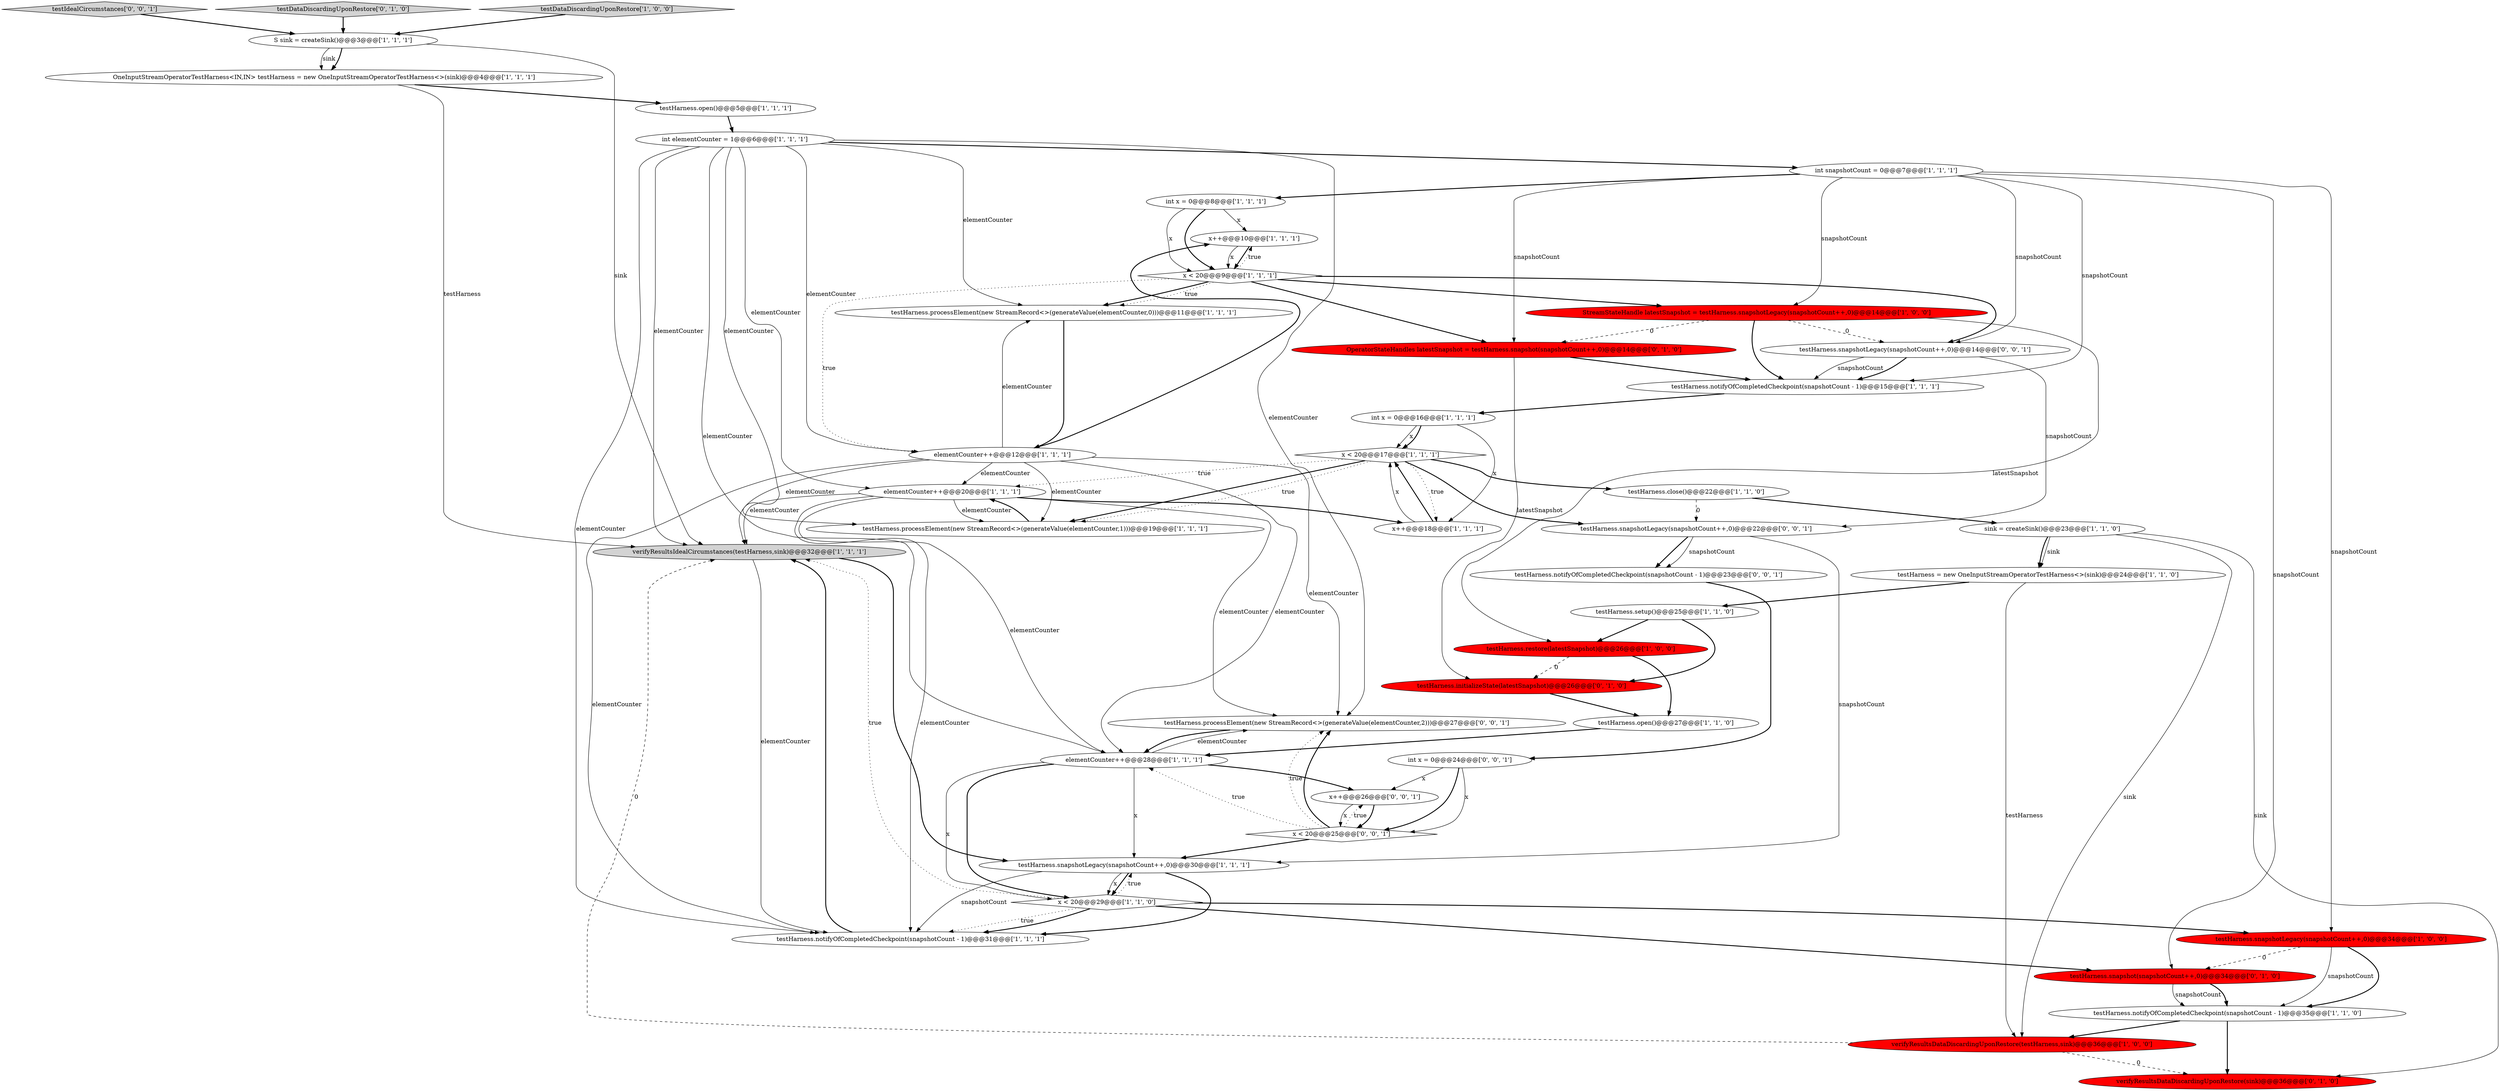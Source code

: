 digraph {
13 [style = filled, label = "x++@@@10@@@['1', '1', '1']", fillcolor = white, shape = ellipse image = "AAA0AAABBB1BBB"];
31 [style = filled, label = "x < 20@@@29@@@['1', '1', '0']", fillcolor = white, shape = diamond image = "AAA0AAABBB1BBB"];
4 [style = filled, label = "elementCounter++@@@20@@@['1', '1', '1']", fillcolor = white, shape = ellipse image = "AAA0AAABBB1BBB"];
20 [style = filled, label = "x < 20@@@17@@@['1', '1', '1']", fillcolor = white, shape = diamond image = "AAA0AAABBB1BBB"];
14 [style = filled, label = "testHarness.notifyOfCompletedCheckpoint(snapshotCount - 1)@@@35@@@['1', '1', '0']", fillcolor = white, shape = ellipse image = "AAA0AAABBB1BBB"];
35 [style = filled, label = "testHarness.snapshot(snapshotCount++,0)@@@34@@@['0', '1', '0']", fillcolor = red, shape = ellipse image = "AAA1AAABBB2BBB"];
22 [style = filled, label = "x < 20@@@9@@@['1', '1', '1']", fillcolor = white, shape = diamond image = "AAA0AAABBB1BBB"];
6 [style = filled, label = "sink = createSink()@@@23@@@['1', '1', '0']", fillcolor = white, shape = ellipse image = "AAA0AAABBB1BBB"];
0 [style = filled, label = "testHarness.processElement(new StreamRecord<>(generateValue(elementCounter,0)))@@@11@@@['1', '1', '1']", fillcolor = white, shape = ellipse image = "AAA0AAABBB1BBB"];
39 [style = filled, label = "testIdealCircumstances['0', '0', '1']", fillcolor = lightgray, shape = diamond image = "AAA0AAABBB3BBB"];
12 [style = filled, label = "verifyResultsIdealCircumstances(testHarness,sink)@@@32@@@['1', '1', '1']", fillcolor = lightgray, shape = ellipse image = "AAA0AAABBB1BBB"];
40 [style = filled, label = "x++@@@26@@@['0', '0', '1']", fillcolor = white, shape = ellipse image = "AAA0AAABBB3BBB"];
3 [style = filled, label = "OneInputStreamOperatorTestHarness<IN,IN> testHarness = new OneInputStreamOperatorTestHarness<>(sink)@@@4@@@['1', '1', '1']", fillcolor = white, shape = ellipse image = "AAA0AAABBB1BBB"];
2 [style = filled, label = "StreamStateHandle latestSnapshot = testHarness.snapshotLegacy(snapshotCount++,0)@@@14@@@['1', '0', '0']", fillcolor = red, shape = ellipse image = "AAA1AAABBB1BBB"];
34 [style = filled, label = "testDataDiscardingUponRestore['0', '1', '0']", fillcolor = lightgray, shape = diamond image = "AAA0AAABBB2BBB"];
33 [style = filled, label = "testHarness.initializeState(latestSnapshot)@@@26@@@['0', '1', '0']", fillcolor = red, shape = ellipse image = "AAA1AAABBB2BBB"];
18 [style = filled, label = "testHarness.notifyOfCompletedCheckpoint(snapshotCount - 1)@@@31@@@['1', '1', '1']", fillcolor = white, shape = ellipse image = "AAA0AAABBB1BBB"];
29 [style = filled, label = "testHarness.processElement(new StreamRecord<>(generateValue(elementCounter,1)))@@@19@@@['1', '1', '1']", fillcolor = white, shape = ellipse image = "AAA0AAABBB1BBB"];
17 [style = filled, label = "int x = 0@@@8@@@['1', '1', '1']", fillcolor = white, shape = ellipse image = "AAA0AAABBB1BBB"];
26 [style = filled, label = "int x = 0@@@16@@@['1', '1', '1']", fillcolor = white, shape = ellipse image = "AAA0AAABBB1BBB"];
5 [style = filled, label = "testHarness.notifyOfCompletedCheckpoint(snapshotCount - 1)@@@15@@@['1', '1', '1']", fillcolor = white, shape = ellipse image = "AAA0AAABBB1BBB"];
36 [style = filled, label = "OperatorStateHandles latestSnapshot = testHarness.snapshot(snapshotCount++,0)@@@14@@@['0', '1', '0']", fillcolor = red, shape = ellipse image = "AAA1AAABBB2BBB"];
23 [style = filled, label = "testDataDiscardingUponRestore['1', '0', '0']", fillcolor = lightgray, shape = diamond image = "AAA0AAABBB1BBB"];
27 [style = filled, label = "testHarness.snapshotLegacy(snapshotCount++,0)@@@34@@@['1', '0', '0']", fillcolor = red, shape = ellipse image = "AAA1AAABBB1BBB"];
1 [style = filled, label = "testHarness.close()@@@22@@@['1', '1', '0']", fillcolor = white, shape = ellipse image = "AAA0AAABBB1BBB"];
25 [style = filled, label = "testHarness.snapshotLegacy(snapshotCount++,0)@@@30@@@['1', '1', '1']", fillcolor = white, shape = ellipse image = "AAA0AAABBB1BBB"];
24 [style = filled, label = "testHarness.open()@@@27@@@['1', '1', '0']", fillcolor = white, shape = ellipse image = "AAA0AAABBB1BBB"];
43 [style = filled, label = "testHarness.processElement(new StreamRecord<>(generateValue(elementCounter,2)))@@@27@@@['0', '0', '1']", fillcolor = white, shape = ellipse image = "AAA0AAABBB3BBB"];
28 [style = filled, label = "testHarness.restore(latestSnapshot)@@@26@@@['1', '0', '0']", fillcolor = red, shape = ellipse image = "AAA1AAABBB1BBB"];
11 [style = filled, label = "elementCounter++@@@12@@@['1', '1', '1']", fillcolor = white, shape = ellipse image = "AAA0AAABBB1BBB"];
7 [style = filled, label = "elementCounter++@@@28@@@['1', '1', '1']", fillcolor = white, shape = ellipse image = "AAA0AAABBB1BBB"];
32 [style = filled, label = "verifyResultsDataDiscardingUponRestore(sink)@@@36@@@['0', '1', '0']", fillcolor = red, shape = ellipse image = "AAA1AAABBB2BBB"];
16 [style = filled, label = "int snapshotCount = 0@@@7@@@['1', '1', '1']", fillcolor = white, shape = ellipse image = "AAA0AAABBB1BBB"];
30 [style = filled, label = "testHarness = new OneInputStreamOperatorTestHarness<>(sink)@@@24@@@['1', '1', '0']", fillcolor = white, shape = ellipse image = "AAA0AAABBB1BBB"];
10 [style = filled, label = "x++@@@18@@@['1', '1', '1']", fillcolor = white, shape = ellipse image = "AAA0AAABBB1BBB"];
38 [style = filled, label = "x < 20@@@25@@@['0', '0', '1']", fillcolor = white, shape = diamond image = "AAA0AAABBB3BBB"];
15 [style = filled, label = "verifyResultsDataDiscardingUponRestore(testHarness,sink)@@@36@@@['1', '0', '0']", fillcolor = red, shape = ellipse image = "AAA1AAABBB1BBB"];
9 [style = filled, label = "testHarness.setup()@@@25@@@['1', '1', '0']", fillcolor = white, shape = ellipse image = "AAA0AAABBB1BBB"];
41 [style = filled, label = "testHarness.snapshotLegacy(snapshotCount++,0)@@@14@@@['0', '0', '1']", fillcolor = white, shape = ellipse image = "AAA0AAABBB3BBB"];
42 [style = filled, label = "testHarness.notifyOfCompletedCheckpoint(snapshotCount - 1)@@@23@@@['0', '0', '1']", fillcolor = white, shape = ellipse image = "AAA0AAABBB3BBB"];
19 [style = filled, label = "int elementCounter = 1@@@6@@@['1', '1', '1']", fillcolor = white, shape = ellipse image = "AAA0AAABBB1BBB"];
8 [style = filled, label = "testHarness.open()@@@5@@@['1', '1', '1']", fillcolor = white, shape = ellipse image = "AAA0AAABBB1BBB"];
37 [style = filled, label = "testHarness.snapshotLegacy(snapshotCount++,0)@@@22@@@['0', '0', '1']", fillcolor = white, shape = ellipse image = "AAA0AAABBB3BBB"];
21 [style = filled, label = "S sink = createSink()@@@3@@@['1', '1', '1']", fillcolor = white, shape = ellipse image = "AAA0AAABBB1BBB"];
44 [style = filled, label = "int x = 0@@@24@@@['0', '0', '1']", fillcolor = white, shape = ellipse image = "AAA0AAABBB3BBB"];
44->38 [style = solid, label="x"];
4->18 [style = solid, label="elementCounter"];
19->12 [style = solid, label="elementCounter"];
41->5 [style = solid, label="snapshotCount"];
16->35 [style = solid, label="snapshotCount"];
7->31 [style = bold, label=""];
40->38 [style = bold, label=""];
37->25 [style = solid, label="snapshotCount"];
25->31 [style = bold, label=""];
42->44 [style = bold, label=""];
22->0 [style = bold, label=""];
31->35 [style = bold, label=""];
2->36 [style = dashed, label="0"];
38->7 [style = dotted, label="true"];
11->13 [style = bold, label=""];
11->43 [style = solid, label="elementCounter"];
6->32 [style = solid, label="sink"];
20->37 [style = bold, label=""];
2->41 [style = dashed, label="0"];
13->22 [style = solid, label="x"];
13->22 [style = bold, label=""];
27->14 [style = solid, label="snapshotCount"];
31->12 [style = dotted, label="true"];
38->40 [style = dotted, label="true"];
16->2 [style = solid, label="snapshotCount"];
21->3 [style = bold, label=""];
31->25 [style = dotted, label="true"];
11->29 [style = solid, label="elementCounter"];
28->33 [style = dashed, label="0"];
35->14 [style = solid, label="snapshotCount"];
10->20 [style = solid, label="x"];
9->33 [style = bold, label=""];
22->0 [style = dotted, label="true"];
22->41 [style = bold, label=""];
26->10 [style = solid, label="x"];
18->12 [style = bold, label=""];
26->20 [style = solid, label="x"];
16->17 [style = bold, label=""];
44->38 [style = bold, label=""];
4->29 [style = solid, label="elementCounter"];
19->7 [style = solid, label="elementCounter"];
25->18 [style = solid, label="snapshotCount"];
31->27 [style = bold, label=""];
20->10 [style = dotted, label="true"];
22->13 [style = dotted, label="true"];
3->12 [style = solid, label="testHarness"];
7->43 [style = solid, label="elementCounter"];
44->40 [style = solid, label="x"];
28->24 [style = bold, label=""];
38->25 [style = bold, label=""];
25->31 [style = solid, label="x"];
14->15 [style = bold, label=""];
24->7 [style = bold, label=""];
2->28 [style = solid, label="latestSnapshot"];
26->20 [style = bold, label=""];
19->29 [style = solid, label="elementCounter"];
4->10 [style = bold, label=""];
1->37 [style = dashed, label="0"];
7->31 [style = solid, label="x"];
15->12 [style = dashed, label="0"];
22->2 [style = bold, label=""];
27->14 [style = bold, label=""];
19->11 [style = solid, label="elementCounter"];
16->27 [style = solid, label="snapshotCount"];
17->13 [style = solid, label="x"];
11->4 [style = solid, label="elementCounter"];
25->18 [style = bold, label=""];
5->26 [style = bold, label=""];
0->11 [style = bold, label=""];
15->32 [style = dashed, label="0"];
30->9 [style = bold, label=""];
20->1 [style = bold, label=""];
40->38 [style = solid, label="x"];
30->15 [style = solid, label="testHarness"];
35->14 [style = bold, label=""];
31->18 [style = dotted, label="true"];
19->16 [style = bold, label=""];
43->7 [style = bold, label=""];
17->22 [style = solid, label="x"];
9->28 [style = bold, label=""];
39->21 [style = bold, label=""];
4->43 [style = solid, label="elementCounter"];
41->37 [style = solid, label="snapshotCount"];
1->6 [style = bold, label=""];
20->4 [style = dotted, label="true"];
33->24 [style = bold, label=""];
3->8 [style = bold, label=""];
21->12 [style = solid, label="sink"];
19->4 [style = solid, label="elementCounter"];
36->5 [style = bold, label=""];
6->30 [style = solid, label="sink"];
14->32 [style = bold, label=""];
21->3 [style = solid, label="sink"];
7->40 [style = bold, label=""];
11->0 [style = solid, label="elementCounter"];
34->21 [style = bold, label=""];
37->42 [style = bold, label=""];
38->43 [style = bold, label=""];
2->5 [style = bold, label=""];
27->35 [style = dashed, label="0"];
10->20 [style = bold, label=""];
29->4 [style = bold, label=""];
4->12 [style = solid, label="elementCounter"];
16->5 [style = solid, label="snapshotCount"];
20->29 [style = bold, label=""];
8->19 [style = bold, label=""];
37->42 [style = solid, label="snapshotCount"];
31->18 [style = bold, label=""];
22->11 [style = dotted, label="true"];
6->15 [style = solid, label="sink"];
19->43 [style = solid, label="elementCounter"];
16->41 [style = solid, label="snapshotCount"];
17->22 [style = bold, label=""];
12->18 [style = solid, label="elementCounter"];
36->33 [style = solid, label="latestSnapshot"];
11->7 [style = solid, label="elementCounter"];
19->18 [style = solid, label="elementCounter"];
23->21 [style = bold, label=""];
38->43 [style = dotted, label="true"];
20->29 [style = dotted, label="true"];
16->36 [style = solid, label="snapshotCount"];
11->18 [style = solid, label="elementCounter"];
12->25 [style = bold, label=""];
22->36 [style = bold, label=""];
4->7 [style = solid, label="elementCounter"];
19->0 [style = solid, label="elementCounter"];
11->12 [style = solid, label="elementCounter"];
7->25 [style = solid, label="x"];
41->5 [style = bold, label=""];
6->30 [style = bold, label=""];
}

